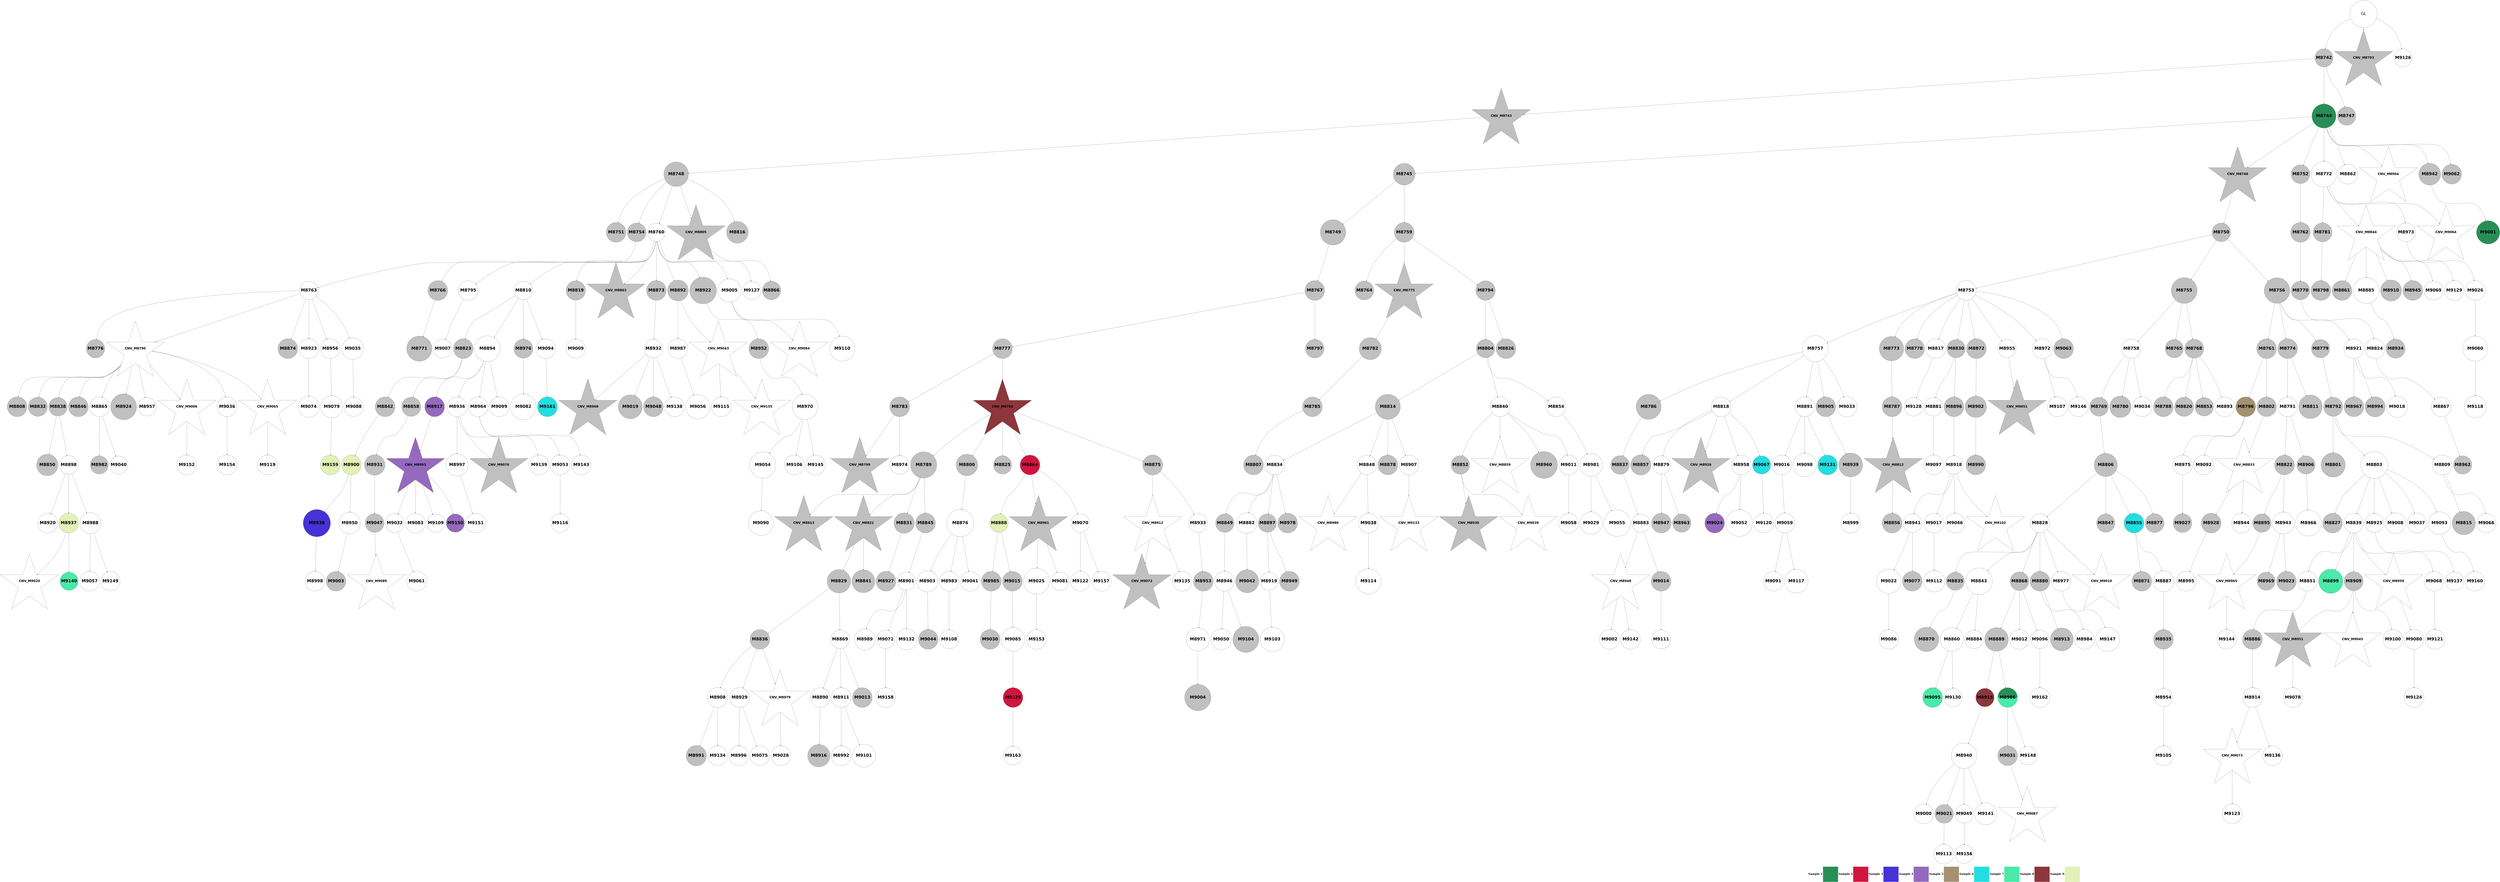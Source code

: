 digraph G { 
rankdir=TB;
8781 -> 8782;
8781 -> 8833;
8781 -> 9166;
8782 -> 8783;
8782 -> 8784;
8782 -> 8787;
8783 -> 8788;
8784 -> 8785;
8784 -> 8786;
8784 -> 8792;
8784 -> 8812;
8784 -> 8902;
8784 -> 8944;
8784 -> 8982;
8784 -> 9102;
8785 -> 8789;
8785 -> 8799;
8786 -> 8790;
8788 -> 8791;
8788 -> 8794;
8788 -> 8800;
8788 -> 8845;
8788 -> 8856;
8789 -> 8807;
8790 -> 8793;
8790 -> 8795;
8790 -> 8796;
8792 -> 8802;
8793 -> 8797;
8793 -> 8813;
8793 -> 8818;
8793 -> 8857;
8793 -> 8870;
8793 -> 8912;
8793 -> 8995;
8793 -> 9012;
8793 -> 9103;
8794 -> 8803;
8795 -> 8798;
8795 -> 8805;
8795 -> 8808;
8796 -> 8801;
8796 -> 8814;
8796 -> 8819;
8796 -> 8961;
8797 -> 8826;
8797 -> 8858;
8797 -> 8931;
8797 -> 8945;
8797 -> 9073;
8798 -> 8809;
8798 -> 8820;
8798 -> 9074;
8799 -> 8804;
8799 -> 8815;
8799 -> 8834;
8800 -> 8806;
8800 -> 8835;
8800 -> 8850;
8800 -> 8859;
8800 -> 8903;
8800 -> 8913;
8800 -> 8932;
8800 -> 8962;
8800 -> 9045;
8800 -> 9167;
8801 -> 8836;
8801 -> 8842;
8802 -> 8810;
8803 -> 8816;
8803 -> 8830;
8803 -> 8914;
8803 -> 8963;
8803 -> 8996;
8803 -> 9075;
8806 -> 8811;
8807 -> 8817;
8807 -> 8837;
8808 -> 8828;
8808 -> 8860;
8808 -> 8893;
8808 -> 8933;
8809 -> 8846;
8810 -> 8864;
8812 -> 8821;
8812 -> 8884;
8812 -> 9013;
8812 -> 9104;
8813 -> 8827;
8814 -> 8831;
8814 -> 8851;
8815 -> 8822;
8817 -> 8823;
8817 -> 8824;
8819 -> 8832;
8821 -> 8838;
8822 -> 8825;
8823 -> 8839;
8823 -> 9014;
8824 -> 8829;
8824 -> 8840;
8824 -> 8865;
8824 -> 8904;
8824 -> 8915;
8825 -> 8847;
8826 -> 8877;
8827 -> 8852;
8829 -> 8853;
8829 -> 8861;
8829 -> 8871;
8829 -> 8885;
8830 -> 8848;
8830 -> 8872;
8830 -> 8878;
8830 -> 8886;
8830 -> 8905;
8830 -> 8964;
8830 -> 8997;
8830 -> 9046;
8830 -> 9076;
8830 -> 9105;
8831 -> 8862;
8831 -> 8946;
8832 -> 8841;
8832 -> 8843;
8832 -> 8849;
8834 -> 8844;
8834 -> 8866;
8835 -> 9047;
8836 -> 9015;
8836 -> 9132;
8840 -> 8916;
8842 -> 8873;
8843 -> 8867;
8843 -> 8879;
8843 -> 8965;
8843 -> 9048;
8843 -> 9077;
8843 -> 9133;
8844 -> 8854;
8844 -> 8880;
8844 -> 8894;
8845 -> 8906;
8846 -> 8868;
8846 -> 8887;
8846 -> 8895;
8846 -> 8917;
8849 -> 8855;
8849 -> 9106;
8850 -> 8863;
8850 -> 8934;
8850 -> 9016;
8850 -> 9134;
8852 -> 8896;
8854 -> 8874;
8854 -> 8888;
8854 -> 8918;
8854 -> 8947;
8857 -> 9168;
8858 -> 8897;
8858 -> 8919;
8858 -> 8966;
8858 -> 8998;
8858 -> 9107;
8859 -> 9049;
8861 -> 8869;
8861 -> 8881;
8862 -> 8935;
8862 -> 8983;
8863 -> 8882;
8863 -> 8898;
8864 -> 8907;
8868 -> 8875;
8868 -> 8883;
8868 -> 8908;
8868 -> 8920;
8868 -> 9017;
8868 -> 9050;
8869 -> 8876;
8869 -> 8909;
8870 -> 8921;
8870 -> 8936;
8871 -> 8967;
8873 -> 8968;
8873 -> 8984;
8874 -> 8889;
8874 -> 8922;
8874 -> 8937;
8874 -> 9018;
8875 -> 8910;
8876 -> 8948;
8876 -> 8969;
8876 -> 9019;
8877 -> 8923;
8878 -> 8890;
8878 -> 8938;
8879 -> 8891;
8879 -> 8939;
8879 -> 8949;
8879 -> 8999;
8879 -> 9108;
8880 -> 8892;
8880 -> 8899;
8880 -> 9000;
8880 -> 9051;
8882 -> 8940;
8883 -> 8900;
8883 -> 8924;
8884 -> 8901;
8884 -> 8925;
8884 -> 8950;
8884 -> 8985;
8884 -> 9109;
8884 -> 9169;
8885 -> 8941;
8888 -> 9020;
8888 -> 9078;
8889 -> 8986;
8891 -> 8926;
8892 -> 8970;
8892 -> 9079;
8894 -> 9021;
8895 -> 8911;
8895 -> 8927;
8898 -> 8971;
8900 -> 9135;
8900 -> 9170;
8904 -> 8928;
8904 -> 9001;
8904 -> 9110;
8905 -> 9022;
8905 -> 9080;
8907 -> 9002;
8908 -> 8929;
8908 -> 9052;
8908 -> 9136;
8909 -> 8930;
8909 -> 8951;
8909 -> 9053;
8912 -> 8942;
8913 -> 8972;
8915 -> 8952;
8915 -> 8973;
8916 -> 8943;
8916 -> 9023;
8916 -> 9081;
8919 -> 8987;
8919 -> 9003;
8920 -> 8953;
8920 -> 9024;
8921 -> 9137;
8922 -> 9082;
8923 -> 8988;
8923 -> 9054;
8925 -> 8974;
8926 -> 8954;
8927 -> 8975;
8928 -> 9025;
8928 -> 9055;
8929 -> 8955;
8929 -> 9026;
8930 -> 8956;
8931 -> 9056;
8931 -> 9138;
8931 -> 9171;
8932 -> 9027;
8932 -> 9083;
8934 -> 8957;
8934 -> 8976;
8934 -> 9004;
8934 -> 9139;
8935 -> 9005;
8936 -> 8958;
8937 -> 8959;
8937 -> 8989;
8938 -> 8960;
8938 -> 8977;
8938 -> 9028;
8940 -> 8978;
8940 -> 8990;
8941 -> 9029;
8941 -> 9111;
8941 -> 9172;
8942 -> 9030;
8943 -> 9084;
8945 -> 8979;
8946 -> 9006;
8947 -> 9173;
8948 -> 9031;
8948 -> 9174;
8949 -> 8991;
8949 -> 9085;
8949 -> 9140;
8951 -> 9032;
8951 -> 9141;
8952 -> 9112;
8952 -> 9175;
8954 -> 9113;
8954 -> 9176;
8955 -> 8980;
8957 -> 9033;
8958 -> 8981;
8958 -> 9057;
8958 -> 9086;
8958 -> 9142;
8959 -> 9143;
8961 -> 9007;
8961 -> 9034;
8961 -> 9058;
8962 -> 8992;
8963 -> 9114;
8965 -> 9177;
8968 -> 9035;
8969 -> 9036;
8969 -> 9115;
8971 -> 9087;
8972 -> 9008;
8972 -> 9059;
8972 -> 9088;
8972 -> 9178;
8973 -> 8993;
8975 -> 8994;
8976 -> 9037;
8976 -> 9116;
8976 -> 9179;
8977 -> 9060;
8977 -> 9180;
8978 -> 9038;
8979 -> 9039;
8980 -> 9040;
8980 -> 9061;
8980 -> 9089;
8980 -> 9181;
8981 -> 9062;
8981 -> 9117;
8982 -> 9041;
8983 -> 9009;
8983 -> 9063;
8986 -> 9090;
8986 -> 9144;
8988 -> 9042;
8988 -> 9182;
8990 -> 9043;
8991 -> 9118;
8992 -> 9010;
8993 -> 9011;
8994 -> 9145;
8995 -> 9091;
8996 -> 9119;
8998 -> 9064;
8998 -> 9092;
8999 -> 9120;
9001 -> 9065;
9001 -> 9121;
9004 -> 9093;
9004 -> 9183;
9005 -> 9184;
9010 -> 9094;
9010 -> 9146;
9010 -> 9185;
9011 -> 9044;
9012 -> 9147;
9012 -> 9186;
9013 -> 9066;
9015 -> 9067;
9016 -> 9122;
9017 -> 9187;
9019 -> 9068;
9021 -> 9069;
9021 -> 9095;
9023 -> 9148;
9025 -> 9070;
9026 -> 9071;
9026 -> 9188;
9027 -> 9096;
9028 -> 9097;
9028 -> 9189;
9033 -> 9072;
9033 -> 9123;
9033 -> 9149;
9033 -> 9190;
9037 -> 9191;
9045 -> 9124;
9045 -> 9150;
9046 -> 9192;
9051 -> 9098;
9054 -> 9151;
9055 -> 9125;
9056 -> 9099;
9057 -> 9152;
9061 -> 9153;
9062 -> 9126;
9065 -> 9193;
9066 -> 9100;
9071 -> 9127;
9072 -> 9101;
9075 -> 9128;
9076 -> 9194;
9078 -> 9154;
9083 -> 9155;
9083 -> 9195;
9087 -> 9129;
9089 -> 9196;
9093 -> 9156;
9094 -> 9130;
9099 -> 9131;
9099 -> 9157;
9100 -> 9158;
9105 -> 9159;
9107 -> 9160;
9108 -> 9161;
9110 -> 9162;
9110 -> 9197;
9111 -> 9198;
9113 -> 9163;
9119 -> 9199;
9120 -> 9164;
9125 -> 9165;
9133 -> 9200;
9134 -> 9201;
9136 -> 9202;
9165 -> 9203;
9116 [shape=star style=filled fillcolor=grey fontname="helvetica-bold" fontsize=42 label="CNV_M9076"];
8977 [shape=circle style=filled fillcolor="#e3f1b7" fontname="helvetica-bold" fontsize=56 label="M8937" width=1.55 height=2 ];
8867 [shape=circle style=filled fillcolor=grey fontname="helvetica-bold" fontsize=56 label="M8827" width=1.42 height=2 ];
8877 [shape=circle style=filled fillcolor=grey fontname="helvetica-bold" fontsize=56 label="M8837" width=2.54 height=2 ];
8928 [shape=circle style=filled fillcolor="#e3f1b7" fontname="helvetica-bold" fontsize=56 label="M8888" width=3.04 height=2 ];
9044 [shape=circle style=filled fillcolor=grey fontname="helvetica-bold" fontsize=56 label="M9004" width=4.84 height=2 ];
9199 [shape=circle style=filled fillcolor="#e3f1b7" fontname="helvetica-bold" fontsize=56 label="M9159" width=0.08 height=2 ];
8940 [shape=circle style=filled fillcolor="#e3f1b7" fontname="helvetica-bold" fontsize=56 label="M8900" width=1.91 height=2 ];
9183 [shape=circle style=filled fillcolor=white fontname="helvetica-bold" fontsize=56 label="M9143" width=1.55 height=2 ];
8866 [shape=circle style=filled fillcolor=grey fontname="helvetica-bold" fontsize=56 label="M8826" width=0.81 height=2 ];
8953 [shape=circle style=filled fillcolor=grey fontname="helvetica-bold" fontsize=56 label="M8913" width=4.19 height=2 ];
9027 [shape=circle style=filled fillcolor=white fontname="helvetica-bold" fontsize=56 label="M8987" width=0.17 height=2 ];
8920 [shape=circle style=filled fillcolor=grey fontname="helvetica-bold" fontsize=56 label="M8880" width=1.16 height=2 ];
8834 [shape=circle style=filled fillcolor=grey fontname="helvetica-bold" fontsize=56 label="M8794" width=2.08 height=2 ];
8934 [shape=circle style=filled fillcolor=white fontname="helvetica-bold" fontsize=56 label="M8894" width=4.75 height=2 ];
8952 [shape=star style=filled fillcolor=white fontname="helvetica-bold" fontsize=42 label="CNV_M8912"];
8900 [shape=circle style=filled fillcolor=white fontname="helvetica-bold" fontsize=56 label="M8860" width=4.32 height=2 ];
9063 [shape=circle style=filled fillcolor=grey fontname="helvetica-bold" fontsize=56 label="M9023" width=0.83 height=2 ];
9154 [shape=circle style=filled fillcolor=white fontname="helvetica-bold" fontsize=56 label="M9114" width=4.62 height=2 ];
8854 [shape=circle style=filled fillcolor=grey fontname="helvetica-bold" fontsize=56 label="M8814" width=4.6 height=2 ];
9002 [shape=circle style=filled fillcolor=grey fontname="helvetica-bold" fontsize=56 label="M8962" width=2.9 height=2 ];
9051 [shape=circle style=filled fillcolor=white fontname="helvetica-bold" fontsize=56 label="M9011" width=1.2 height=2 ];
8913 [shape=circle style=filled fillcolor=grey fontname="helvetica-bold" fontsize=56 label="M8873" width=1.49 height=2 ];
9036 [shape=circle style=filled fillcolor=white fontname="helvetica-bold" fontsize=56 label="M8996" width=0.59 height=2 ];
9057 [shape=circle style=filled fillcolor=white fontname="helvetica-bold" fontsize=56 label="M9017" width=1.27 height=2 ];
8993 [shape=circle style=filled fillcolor=grey fontname="helvetica-bold" fontsize=56 label="M8953" width=1.5 height=2 ];
8849 [shape=circle style=filled fillcolor=white fontname="helvetica-bold" fontsize=56 label="M8809" width=1.87 height=2 ];
8991 [shape=star style=filled fillcolor=grey fontname="helvetica-bold" fontsize=42 label="CNV_M8951"];
9032 [shape=circle style=filled fillcolor=white fontname="helvetica-bold" fontsize=56 label="M8992" width=1.28 height=2 ];
8802 [shape=circle style=filled fillcolor=grey fontname="helvetica-bold" fontsize=56 label="M8762" width=1.78 height=2 ];
8982 [shape=circle style=filled fillcolor=grey fontname="helvetica-bold" fontsize=56 label="M8942" width=4 height=2 ];
8832 [shape=circle style=filled fillcolor=grey fontname="helvetica-bold" fontsize=56 label="M8792" width=3.5 height=2 ];
9158 [shape=circle style=filled fillcolor=white fontname="helvetica-bold" fontsize=56 label="M9118" width=4.05 height=2 ];
8881 [shape=circle style=filled fillcolor=grey fontname="helvetica-bold" fontsize=56 label="M8841" width=4.19 height=2 ];
9091 [shape=star style=filled fillcolor=grey fontname="helvetica-bold" fontsize=42 label="CNV_M9051"];
9107 [shape=circle style=filled fillcolor="#23dee1" fontname="helvetica-bold" fontsize=56 label="M9067" width=3.14 height=2 ];
9030 [shape=circle style=filled fillcolor=grey fontname="helvetica-bold" fontsize=56 label="M8990" width=0.12 height=2 ];
8910 [shape=circle style=filled fillcolor=grey fontname="helvetica-bold" fontsize=56 label="M8870" width=4.48 height=2 ];
9126 [shape=circle style=filled fillcolor=white fontname="helvetica-bold" fontsize=56 label="M9086" width=2.12 height=2 ];
9153 [shape=circle style=filled fillcolor=white fontname="helvetica-bold" fontsize=56 label="M9113" width=0.14 height=2 ];
9193 [shape=circle style=filled fillcolor=white fontname="helvetica-bold" fontsize=56 label="M9153" width=0.51 height=2 ];
9049 [shape=circle style=filled fillcolor=white fontname="helvetica-bold" fontsize=56 label="M9009" width=2.37 height=2 ];
9087 [shape=circle style=filled fillcolor=grey fontname="helvetica-bold" fontsize=56 label="M9047" width=3.43 height=2 ];
9191 [shape=circle style=filled fillcolor=white fontname="helvetica-bold" fontsize=56 label="M9151" width=0.86 height=2 ];
8942 [shape=circle style=filled fillcolor=grey fontname="helvetica-bold" fontsize=56 label="M8902" width=3.91 height=2 ];
9180 [shape=circle style=filled fillcolor="#4aeaa8" fontname="helvetica-bold" fontsize=56 label="M9140" width=3.22 height=2 ];
8960 [shape=circle style=filled fillcolor=white fontname="helvetica-bold" fontsize=56 label="M8920" width=2.05 height=2 ];
9176 [shape=circle style=filled fillcolor=white fontname="helvetica-bold" fontsize=56 label="M9136" width=0.48 height=2 ];
8824 [shape=star style=filled fillcolor="#8d363c" fontname="helvetica-bold" fontsize=42 label="CNV_M8784"];
9132 [shape=circle style=filled fillcolor=white fontname="helvetica-bold" fontsize=56 label="M9092" width=1.87 height=2 ];
8825 [shape=circle style=filled fillcolor=grey fontname="helvetica-bold" fontsize=56 label="M8785" width=0.34 height=2 ];
9096 [shape=circle style=filled fillcolor=white fontname="helvetica-bold" fontsize=56 label="M9056" width=4.49 height=2 ];
9120 [shape=circle style=filled fillcolor=white fontname="helvetica-bold" fontsize=56 label="M9080" width=0.6 height=2 ];
9102 [shape=circle style=filled fillcolor=grey fontname="helvetica-bold" fontsize=56 label="M9062" width=1.15 height=2 ];
8880 [shape=circle style=filled fillcolor=white fontname="helvetica-bold" fontsize=56 label="M8840" width=1.11 height=2 ];
9179 [shape=circle style=filled fillcolor=white fontname="helvetica-bold" fontsize=56 label="M9139" width=0.21 height=2 ];
8903 [shape=star style=filled fillcolor=grey fontname="helvetica-bold" fontsize=42 label="CNV_M8863"];
9043 [shape=circle style=filled fillcolor=grey fontname="helvetica-bold" fontsize=56 label="M9003" width=2.04 height=2 ];
9157 [shape=circle style=filled fillcolor=white fontname="helvetica-bold" fontsize=56 label="M9117" width=4.35 height=2 ];
8799 [shape=circle style=filled fillcolor=grey fontname="helvetica-bold" fontsize=56 label="M8759" width=1.12 height=2 ];
8860 [shape=circle style=filled fillcolor=grey fontname="helvetica-bold" fontsize=56 label="M8820" width=3.52 height=2 ];
8817 [shape=circle style=filled fillcolor=grey fontname="helvetica-bold" fontsize=56 label="M8777" width=1.4 height=2 ];
8918 [shape=circle style=filled fillcolor=grey fontname="helvetica-bold" fontsize=56 label="M8878" width=1.51 height=2 ];
8821 [shape=circle style=filled fillcolor=grey fontname="helvetica-bold" fontsize=56 label="M8781" width=2.37 height=2 ];
8804 [shape=circle style=filled fillcolor=grey fontname="helvetica-bold" fontsize=56 label="M8764" width=2.44 height=2 ];
8935 [shape=circle style=filled fillcolor=grey fontname="helvetica-bold" fontsize=56 label="M8895" width=2.81 height=2 ];
8979 [shape=circle style=filled fillcolor=grey fontname="helvetica-bold" fontsize=56 label="M8939" width=4.38 height=2 ];
8905 [shape=circle style=filled fillcolor=white fontname="helvetica-bold" fontsize=56 label="M8865" width=0.27 height=2 ];
8956 [shape=circle style=filled fillcolor=grey fontname="helvetica-bold" fontsize=56 label="M8916" width=4.11 height=2 ];
9105 [shape=star style=filled fillcolor=white fontname="helvetica-bold" fontsize=42 label="CNV_M9065"];
8808 [shape=circle style=filled fillcolor=grey fontname="helvetica-bold" fontsize=56 label="M8768" width=2.31 height=2 ];
8945 [shape=circle style=filled fillcolor=grey fontname="helvetica-bold" fontsize=56 label="M8905" width=0.54 height=2 ];
8890 [shape=circle style=filled fillcolor=grey fontname="helvetica-bold" fontsize=56 label="M8850" width=3.93 height=2 ];
9021 [shape=circle style=filled fillcolor=white fontname="helvetica-bold" fontsize=56 label="M8981" width=4.16 height=2 ];
9041 [shape=circle style=filled fillcolor="#278f56" fontname="helvetica-bold" fontsize=56 label="M9001" width=4.26 height=2 ];
9081 [shape=circle style=filled fillcolor=white fontname="helvetica-bold" fontsize=56 label="M9041" width=0.06 height=2 ];
8948 [shape=circle style=filled fillcolor=white fontname="helvetica-bold" fontsize=56 label="M8908" width=3.7 height=2 ];
8868 [shape=circle style=filled fillcolor=white fontname="helvetica-bold" fontsize=56 label="M8828" width=2.33 height=2 ];
8938 [shape=circle style=filled fillcolor=white fontname="helvetica-bold" fontsize=56 label="M8898" width=2.57 height=2 ];
9097 [shape=circle style=filled fillcolor=white fontname="helvetica-bold" fontsize=56 label="M9057" width=1.23 height=2 ];
8883 [shape=circle style=filled fillcolor=white fontname="helvetica-bold" fontsize=56 label="M8843" width=4.91 height=2 ];
9012 [shape=circle style=filled fillcolor=white fontname="helvetica-bold" fontsize=56 label="M8972" width=3.66 height=2 ];
8803 [shape=circle style=filled fillcolor=white fontname="helvetica-bold" fontsize=56 label="M8763" width=3.39 height=2 ];
9101 [shape=circle style=filled fillcolor=white fontname="helvetica-bold" fontsize=56 label="M9061" width=1.33 height=2 ];
8929 [shape=circle style=filled fillcolor=grey fontname="helvetica-bold" fontsize=56 label="M8889" width=4.34 height=2 ];
8833 [shape=star style=filled fillcolor=grey fontname="helvetica-bold" fontsize=42 label="CNV_M8793"];
9100 [shape=circle style=filled fillcolor=white fontname="helvetica-bold" fontsize=56 label="M9060" width=4.58 height=2 ];
8912 [shape=circle style=filled fillcolor=grey fontname="helvetica-bold" fontsize=56 label="M8872" width=1.98 height=2 ];
8800 [shape=circle style=filled fillcolor=white fontname="helvetica-bold" fontsize=56 label="M8760" width=3.28 height=2 ];
9118 [shape=circle style=filled fillcolor=white fontname="helvetica-bold" fontsize=56 label="M9078" width=1.9 height=2 ];
8846 [shape=circle style=filled fillcolor=grey fontname="helvetica-bold" fontsize=56 label="M8806" width=4.25 height=2 ];
8917 [shape=circle style=filled fillcolor=grey fontname="helvetica-bold" fontsize=56 label="M8877" width=2.46 height=2 ];
9196 [shape=circle style=filled fillcolor=white fontname="helvetica-bold" fontsize=56 label="M9156" width=2.53 height=2 ];
8792 [shape=circle style=filled fillcolor=grey fontname="helvetica-bold" fontsize=56 label="M8752" width=2.49 height=2 ];
8997 [shape=circle style=filled fillcolor=white fontname="helvetica-bold" fontsize=56 label="M8957" width=2.87 height=2 ];
9007 [shape=circle style=filled fillcolor=grey fontname="helvetica-bold" fontsize=56 label="M8967" width=1.9 height=2 ];
8914 [shape=circle style=filled fillcolor=grey fontname="helvetica-bold" fontsize=56 label="M8874" width=1.15 height=2 ];
8906 [shape=circle style=filled fillcolor=grey fontname="helvetica-bold" fontsize=56 label="M8866" width=2.76 height=2 ];
9141 [shape=circle style=filled fillcolor=white fontname="helvetica-bold" fontsize=56 label="M9101" width=4.23 height=2 ];
8793 [shape=circle style=filled fillcolor=white fontname="helvetica-bold" fontsize=56 label="M8753" width=0.48 height=2 ];
8801 [shape=circle style=filled fillcolor=grey fontname="helvetica-bold" fontsize=56 label="M8761" width=1.86 height=2 ];
8822 [shape=circle style=filled fillcolor=grey fontname="helvetica-bold" fontsize=56 label="M8782" width=4.05 height=2 ];
8862 [shape=circle style=filled fillcolor=grey fontname="helvetica-bold" fontsize=56 label="M8822" width=1.31 height=2 ];
8933 [shape=circle style=filled fillcolor=white fontname="helvetica-bold" fontsize=56 label="M8893" width=1.71 height=2 ];
8899 [shape=star style=filled fillcolor=white fontname="helvetica-bold" fontsize=42 label="CNV_M8859"];
8987 [shape=circle style=filled fillcolor=grey fontname="helvetica-bold" fontsize=56 label="M8947" width=1.97 height=2 ];
9088 [shape=circle style=filled fillcolor=grey fontname="helvetica-bold" fontsize=56 label="M9048" width=1.28 height=2 ];
9137 [shape=circle style=filled fillcolor=white fontname="helvetica-bold" fontsize=56 label="M9097" width=0.71 height=2 ];
8989 [shape=circle style=filled fillcolor=grey fontname="helvetica-bold" fontsize=56 label="M8949" width=1.21 height=2 ];
8930 [shape=circle style=filled fillcolor=white fontname="helvetica-bold" fontsize=56 label="M8890" width=2.08 height=2 ];
9052 [shape=circle style=filled fillcolor=white fontname="helvetica-bold" fontsize=56 label="M9012" width=0.89 height=2 ];
9076 [shape=circle style=filled fillcolor=white fontname="helvetica-bold" fontsize=56 label="M9036" width=1.1 height=2 ];
9131 [shape=circle style=filled fillcolor=white fontname="helvetica-bold" fontsize=56 label="M9091" width=0.08 height=2 ];
8888 [shape=circle style=filled fillcolor=white fontname="helvetica-bold" fontsize=56 label="M8848" width=2.11 height=2 ];
9146 [shape=circle style=filled fillcolor=white fontname="helvetica-bold" fontsize=56 label="M9106" width=1.44 height=2 ];
8870 [shape=circle style=filled fillcolor=grey fontname="helvetica-bold" fontsize=56 label="M8830" width=2.93 height=2 ];
9035 [shape=circle style=filled fillcolor=white fontname="helvetica-bold" fontsize=56 label="M8995" width=0.52 height=2 ];
8946 [shape=circle style=filled fillcolor=grey fontname="helvetica-bold" fontsize=56 label="M8906" width=2.94 height=2 ];
8951 [shape=circle style=filled fillcolor=white fontname="helvetica-bold" fontsize=56 label="M8911" width=0.26 height=2 ];
9085 [shape=star style=filled fillcolor=white fontname="helvetica-bold" fontsize=42 label="CNV_M9045"];
9010 [shape=circle style=filled fillcolor=white fontname="helvetica-bold" fontsize=56 label="M8970" width=4.68 height=2 ];
9001 [shape=star style=filled fillcolor=grey fontname="helvetica-bold" fontsize=42 label="CNV_M8961"];
9185 [shape=circle style=filled fillcolor=white fontname="helvetica-bold" fontsize=56 label="M9145" width=0.75 height=2 ];
9159 [shape=circle style=filled fillcolor=white fontname="helvetica-bold" fontsize=56 label="M9119" width=1.25 height=2 ];
9113 [shape=star style=filled fillcolor=white fontname="helvetica-bold" fontsize=42 label="CNV_M9073"];
9084 [shape=circle style=filled fillcolor=grey fontname="helvetica-bold" fontsize=56 label="M9044" width=0.52 height=2 ];
8949 [shape=circle style=filled fillcolor=grey fontname="helvetica-bold" fontsize=56 label="M8909" width=2.35 height=2 ];
9009 [shape=circle style=filled fillcolor=grey fontname="helvetica-bold" fontsize=56 label="M8969" width=3.29 height=2 ];
9198 [shape=circle style=filled fillcolor=white fontname="helvetica-bold" fontsize=56 label="M9158" width=1.4 height=2 ];
8795 [shape=circle style=filled fillcolor=grey fontname="helvetica-bold" fontsize=56 label="M8755" width=4.73 height=2 ];
9150 [shape=circle style=filled fillcolor=white fontname="helvetica-bold" fontsize=56 label="M9110" width=4.6 height=2 ];
8835 [shape=circle style=filled fillcolor=white fontname="helvetica-bold" fontsize=56 label="M8795" width=1.32 height=2 ];
9138 [shape=circle style=filled fillcolor=white fontname="helvetica-bold" fontsize=56 label="M9098" width=4.31 height=2 ];
8973 [shape=circle style=filled fillcolor=white fontname="helvetica-bold" fontsize=56 label="M8933" width=2.45 height=2 ];
9047 [shape=circle style=filled fillcolor=white fontname="helvetica-bold" fontsize=56 label="M9007" width=2.39 height=2 ];
8944 [shape=star style=filled fillcolor=white fontname="helvetica-bold" fontsize=42 label="CNV_M8904"];
8837 [shape=circle style=filled fillcolor=grey fontname="helvetica-bold" fontsize=56 label="M8797" width=2.61 height=2 ];
8996 [shape=circle style=filled fillcolor=white fontname="helvetica-bold" fontsize=56 label="M8956" width=0.79 height=2 ];
9173 [shape=star style=filled fillcolor=white fontname="helvetica-bold" fontsize=42 label="CNV_M9133"];
9178 [shape=circle style=filled fillcolor=white fontname="helvetica-bold" fontsize=56 label="M9138" width=0.82 height=2 ];
8984 [shape=circle style=filled fillcolor=white fontname="helvetica-bold" fontsize=56 label="M8944" width=0.37 height=2 ];
9037 [shape=circle style=filled fillcolor=white fontname="helvetica-bold" fontsize=56 label="M8997" width=4.09 height=2 ];
8872 [shape=circle style=filled fillcolor=grey fontname="helvetica-bold" fontsize=56 label="M8832" width=3.5 height=2 ];
9066 [shape=circle style=filled fillcolor=white fontname="helvetica-bold" fontsize=56 label="M9026" width=1.56 height=2 ];
8889 [shape=circle style=filled fillcolor=grey fontname="helvetica-bold" fontsize=56 label="M8849" width=3.39 height=2 ];
9177 [shape=circle style=filled fillcolor=white fontname="helvetica-bold" fontsize=56 label="M9137" width=2.58 height=2 ];
9170 [shape=circle style=filled fillcolor=white fontname="helvetica-bold" fontsize=56 label="M9130" width=2.77 height=2 ];
8959 [shape=circle style=filled fillcolor=white fontname="helvetica-bold" fontsize=56 label="M8919" width=3.1 height=2 ];
8841 [shape=circle style=filled fillcolor=grey fontname="helvetica-bold" fontsize=56 label="M8801" width=4.44 height=2 ];
8994 [shape=circle style=filled fillcolor=white fontname="helvetica-bold" fontsize=56 label="M8954" width=3.27 height=2 ];
8978 [shape=circle style=filled fillcolor="#4632d7" fontname="helvetica-bold" fontsize=56 label="M8938" width=5 height=2 ];
9058 [shape=circle style=filled fillcolor=white fontname="helvetica-bold" fontsize=56 label="M9018" width=3.89 height=2 ];
8965 [shape=circle style=filled fillcolor=white fontname="helvetica-bold" fontsize=56 label="M8925" width=2.4 height=2 ];
8884 [shape=star style=filled fillcolor=white fontname="helvetica-bold" fontsize=42 label="CNV_M8844"];
9023 [shape=circle style=filled fillcolor=white fontname="helvetica-bold" fontsize=56 label="M8983" width=1.63 height=2 ];
8970 [shape=star style=filled fillcolor=grey fontname="helvetica-bold" fontsize=42 label="CNV_M8930"];
8983 [shape=circle style=filled fillcolor=white fontname="helvetica-bold" fontsize=56 label="M8943" width=3.98 height=2 ];
9034 [shape=circle style=filled fillcolor=grey fontname="helvetica-bold" fontsize=56 label="M8994" width=3.7 height=2 ];
9162 [shape=circle style=filled fillcolor=white fontname="helvetica-bold" fontsize=56 label="M9122" width=0.26 height=2 ];
9004 [shape=circle style=filled fillcolor=white fontname="helvetica-bold" fontsize=56 label="M8964" width=1.58 height=2 ];
9134 [shape=circle style=filled fillcolor=white fontname="helvetica-bold" fontsize=56 label="M9094" width=1.15 height=2 ];
9073 [shape=circle style=filled fillcolor=white fontname="helvetica-bold" fontsize=56 label="M9033" width=3.7 height=2 ];
8957 [shape=circle style=filled fillcolor="#956abe" fontname="helvetica-bold" fontsize=56 label="M8917" width=0.13 height=2 ];
9167 [shape=circle style=filled fillcolor=white fontname="helvetica-bold" fontsize=56 label="M9127" width=3.36 height=2 ];
8925 [shape=circle style=filled fillcolor=white fontname="helvetica-bold" fontsize=56 label="M8885" width=4.76 height=2 ];
8966 [shape=star style=filled fillcolor=grey fontname="helvetica-bold" fontsize=42 label="CNV_M8926"];
9064 [shape=circle style=filled fillcolor="#956abe" fontname="helvetica-bold" fontsize=56 label="M9024" width=2.04 height=2 ];
8887 [shape=circle style=filled fillcolor=grey fontname="helvetica-bold" fontsize=56 label="M8847" width=2.92 height=2 ];
8891 [shape=circle style=filled fillcolor=white fontname="helvetica-bold" fontsize=56 label="M8851" width=0.59 height=2 ];
9104 [shape=star style=filled fillcolor=white fontname="helvetica-bold" fontsize=42 label="CNV_M9064"];
9140 [shape=circle style=filled fillcolor=white fontname="helvetica-bold" fontsize=56 label="M9100" width=0.35 height=2 ];
8865 [shape=circle style=filled fillcolor=grey fontname="helvetica-bold" fontsize=56 label="M8825" width=3.02 height=2 ];
9006 [shape=circle style=filled fillcolor=white fontname="helvetica-bold" fontsize=56 label="M8966" width=4.76 height=2 ];
9200 [shape=circle style=filled fillcolor=white fontname="helvetica-bold" fontsize=56 label="M9160" width=1.1 height=2 ];
9048 [shape=circle style=filled fillcolor=white fontname="helvetica-bold" fontsize=56 label="M9008" width=3.8 height=2 ];
9026 [shape=circle style=wedged color="#278f56:#4aeaa8" fontname="helvetica-bold" fontsize=56 label="M8986" width=1.23 height=2 ];
8919 [shape=circle style=filled fillcolor=white fontname="helvetica-bold" fontsize=56 label="M8879" width=3.33 height=2 ];
9181 [shape=circle style=filled fillcolor=white fontname="helvetica-bold" fontsize=56 label="M9141" width=4.06 height=2 ];
8842 [shape=circle style=filled fillcolor=grey fontname="helvetica-bold" fontsize=56 label="M8802" width=2.1 height=2 ];
9045 [shape=circle style=filled fillcolor=white fontname="helvetica-bold" fontsize=56 label="M9005" width=4.3 height=2 ];
9119 [shape=circle style=filled fillcolor=white fontname="helvetica-bold" fontsize=56 label="M9079" width=4.08 height=2 ];
8826 [shape=circle style=filled fillcolor=grey fontname="helvetica-bold" fontsize=56 label="M8786" width=4.58 height=2 ];
8895 [shape=circle style=filled fillcolor="#23dee1" fontname="helvetica-bold" fontsize=56 label="M8855" width=1.9 height=2 ];
9171 [shape=circle style=filled fillcolor="#23dee1" fontname="helvetica-bold" fontsize=56 label="M9131" width=0.08 height=2 ];
8783 [shape=star style=filled fillcolor=grey fontname="helvetica-bold" fontsize=42 label="CNV_M8743"];
8796 [shape=circle style=filled fillcolor=grey fontname="helvetica-bold" fontsize=56 label="M8756" width=4.7 height=2 ];
8995 [shape=circle style=filled fillcolor=white fontname="helvetica-bold" fontsize=56 label="M8955" width=3.28 height=2 ];
8819 [shape=circle style=filled fillcolor=grey fontname="helvetica-bold" fontsize=56 label="M8779" width=2.93 height=2 ];
9003 [shape=circle style=filled fillcolor=grey fontname="helvetica-bold" fontsize=56 label="M8963" width=2.89 height=2 ];
9000 [shape=circle style=filled fillcolor=grey fontname="helvetica-bold" fontsize=56 label="M8960" width=4.94 height=2 ];
9093 [shape=circle style=filled fillcolor=white fontname="helvetica-bold" fontsize=56 label="M9053" width=0.44 height=2 ];
9075 [shape=circle style=filled fillcolor=white fontname="helvetica-bold" fontsize=56 label="M9035" width=3.97 height=2 ];
8848 [shape=circle style=filled fillcolor=grey fontname="helvetica-bold" fontsize=56 label="M8808" width=0.44 height=2 ];
8831 [shape=circle style=filled fillcolor=white fontname="helvetica-bold" fontsize=56 label="M8791" width=1.34 height=2 ];
8958 [shape=circle style=filled fillcolor=white fontname="helvetica-bold" fontsize=56 label="M8918" width=2.81 height=2 ];
9148 [shape=circle style=filled fillcolor=white fontname="helvetica-bold" fontsize=56 label="M9108" width=2.31 height=2 ];
8879 [shape=circle style=filled fillcolor=white fontname="helvetica-bold" fontsize=56 label="M8839" width=1.84 height=2 ];
9083 [shape=star style=filled fillcolor=white fontname="helvetica-bold" fontsize=42 label="CNV_M9043"];
9031 [shape=circle style=filled fillcolor=grey fontname="helvetica-bold" fontsize=56 label="M8991" width=3.72 height=2 ];
8937 [shape=circle style=filled fillcolor=grey fontname="helvetica-bold" fontsize=56 label="M8897" width=3.03 height=2 ];
9040 [shape=circle style=filled fillcolor=white fontname="helvetica-bold" fontsize=56 label="M9000" width=1.16 height=2 ];
8806 [shape=circle style=filled fillcolor=grey fontname="helvetica-bold" fontsize=56 label="M8766" width=0.66 height=2 ];
9038 [shape=circle style=filled fillcolor=white fontname="helvetica-bold" fontsize=56 label="M8998" width=1.68 height=2 ];
9139 [shape=circle style=filled fillcolor=white fontname="helvetica-bold" fontsize=56 label="M9099" width=0.62 height=2 ];
9161 [shape=circle style=filled fillcolor=white fontname="helvetica-bold" fontsize=56 label="M9121" width=0.77 height=2 ];
8943 [shape=circle style=filled fillcolor=white fontname="helvetica-bold" fontsize=56 label="M8903" width=3.91 height=2 ];
8904 [shape=circle style=filled fillcolor="#d1163e" fontname="helvetica-bold" fontsize=56 label="M8864" width=0.06 height=2 ];
9065 [shape=circle style=filled fillcolor=white fontname="helvetica-bold" fontsize=56 label="M9025" width=4.78 height=2 ];
8843 [shape=circle style=filled fillcolor=white fontname="helvetica-bold" fontsize=56 label="M8803" width=4.96 height=2 ];
8845 [shape=star style=filled fillcolor=grey fontname="helvetica-bold" fontsize=42 label="CNV_M8805"];
8789 [shape=circle style=filled fillcolor=grey fontname="helvetica-bold" fontsize=56 label="M8749" width=4.65 height=2 ];
9086 [shape=circle style=filled fillcolor=white fontname="helvetica-bold" fontsize=56 label="M9046" width=0.02 height=2 ];
9053 [shape=circle style=filled fillcolor=grey fontname="helvetica-bold" fontsize=56 label="M9013" width=1.76 height=2 ];
8810 [shape=circle style=filled fillcolor=grey fontname="helvetica-bold" fontsize=56 label="M8770" width=2.63 height=2 ];
8981 [shape=circle style=filled fillcolor=white fontname="helvetica-bold" fontsize=56 label="M8941" width=2.47 height=2 ];
9055 [shape=circle style=filled fillcolor=grey fontname="helvetica-bold" fontsize=56 label="M9015" width=1.84 height=2 ];
8820 [shape=circle style=filled fillcolor=grey fontname="helvetica-bold" fontsize=56 label="M8780" width=3.93 height=2 ];
8963 [shape=circle style=filled fillcolor=white fontname="helvetica-bold" fontsize=56 label="M8923" width=0.45 height=2 ];
9186 [shape=circle style=filled fillcolor=white fontname="helvetica-bold" fontsize=56 label="M9146" width=1.36 height=2 ];
8814 [shape=circle style=filled fillcolor=grey fontname="helvetica-bold" fontsize=56 label="M8774" width=1.22 height=2 ];
9095 [shape=circle style=filled fillcolor=white fontname="helvetica-bold" fontsize=56 label="M9055" width=4.92 height=2 ];
8830 [shape=star style=filled fillcolor=white fontname="helvetica-bold" fontsize=42 label="CNV_M8790"];
8931 [shape=circle style=filled fillcolor=white fontname="helvetica-bold" fontsize=56 label="M8891" width=0.34 height=2 ];
8791 [shape=circle style=filled fillcolor=grey fontname="helvetica-bold" fontsize=56 label="M8751" width=1.89 height=2 ];
9080 [shape=circle style=filled fillcolor=white fontname="helvetica-bold" fontsize=56 label="M9040" width=3.27 height=2 ];
8871 [shape=circle style=filled fillcolor=grey fontname="helvetica-bold" fontsize=56 label="M8831" width=3.73 height=2 ];
9005 [shape=star style=filled fillcolor=white fontname="helvetica-bold" fontsize=42 label="CNV_M8965"];
8894 [shape=circle style=filled fillcolor=white fontname="helvetica-bold" fontsize=56 label="M8854" width=1.08 height=2 ];
9136 [shape=circle style=filled fillcolor=white fontname="helvetica-bold" fontsize=56 label="M9096" width=3.37 height=2 ];
9109 [shape=circle style=filled fillcolor=white fontname="helvetica-bold" fontsize=56 label="M9069" width=2.32 height=2 ];
8856 [shape=circle style=filled fillcolor=grey fontname="helvetica-bold" fontsize=56 label="M8816" width=3.99 height=2 ];
9166 [shape=circle style=filled fillcolor=white fontname="helvetica-bold" fontsize=56 label="M9126" width=3.31 height=2 ];
8861 [shape=star style=filled fillcolor=grey fontname="helvetica-bold" fontsize=42 label="CNV_M8821"];
8892 [shape=circle style=filled fillcolor=grey fontname="helvetica-bold" fontsize=56 label="M8852" width=2.71 height=2 ];
8911 [shape=circle style=filled fillcolor=grey fontname="helvetica-bold" fontsize=56 label="M8871" width=1.79 height=2 ];
9175 [shape=circle style=filled fillcolor=white fontname="helvetica-bold" fontsize=56 label="M9135" width=0.88 height=2 ];
9062 [shape=circle style=filled fillcolor=white fontname="helvetica-bold" fontsize=56 label="M9022" width=4.52 height=2 ];
9124 [shape=star style=filled fillcolor=white fontname="helvetica-bold" fontsize=42 label="CNV_M9084"];
9056 [shape=circle style=filled fillcolor=white fontname="helvetica-bold" fontsize=56 label="M9016" width=0.6 height=2 ];
9106 [shape=circle style=filled fillcolor=white fontname="helvetica-bold" fontsize=56 label="M9066" width=2.24 height=2 ];
9142 [shape=star style=filled fillcolor=white fontname="helvetica-bold" fontsize=42 label="CNV_M9102"];
8807 [shape=circle style=filled fillcolor=grey fontname="helvetica-bold" fontsize=56 label="M8767" width=1.65 height=2 ];
8988 [shape=star style=filled fillcolor=white fontname="helvetica-bold" fontsize=42 label="CNV_M8948"];
9078 [shape=circle style=filled fillcolor=white fontname="helvetica-bold" fontsize=56 label="M9038" width=1.66 height=2 ];
8815 [shape=star style=filled fillcolor=grey fontname="helvetica-bold" fontsize=42 label="CNV_M8775"];
8798 [shape=circle style=filled fillcolor=white fontname="helvetica-bold" fontsize=56 label="M8758" width=2.19 height=2 ];
8786 [shape=star style=filled fillcolor=grey fontname="helvetica-bold" fontsize=42 label="CNV_M8746"];
8961 [shape=circle style=filled fillcolor=white fontname="helvetica-bold" fontsize=56 label="M8921" width=3.61 height=2 ];
9092 [shape=circle style=filled fillcolor=white fontname="helvetica-bold" fontsize=56 label="M9052" width=4.92 height=2 ];
8827 [shape=circle style=filled fillcolor=grey fontname="helvetica-bold" fontsize=56 label="M8787" width=0.77 height=2 ];
8836 [shape=circle style=filled fillcolor="#a59172" fontname="helvetica-bold" fontsize=56 label="M8796" width=1.33 height=2 ];
9130 [shape=circle style=filled fillcolor=white fontname="helvetica-bold" fontsize=56 label="M9090" width=4.54 height=2 ];
9033 [shape=star style=filled fillcolor="#956abe" fontname="helvetica-bold" fontsize=42 label="CNV_M8993"];
8898 [shape=circle style=filled fillcolor=grey fontname="helvetica-bold" fontsize=56 label="M8858" width=2.25 height=2 ];
9168 [shape=circle style=filled fillcolor=white fontname="helvetica-bold" fontsize=56 label="M9128" width=2.56 height=2 ];
9068 [shape=circle style=filled fillcolor=white fontname="helvetica-bold" fontsize=56 label="M9028" width=1.67 height=2 ];
8921 [shape=circle style=filled fillcolor=white fontname="helvetica-bold" fontsize=56 label="M8881" width=2.71 height=2 ];
9022 [shape=circle style=filled fillcolor=grey fontname="helvetica-bold" fontsize=56 label="M8982" width=3.27 height=2 ];
8813 [shape=circle style=filled fillcolor=grey fontname="helvetica-bold" fontsize=56 label="M8773" width=4.47 height=2 ];
8781 [label="GL" fontname="arial-bold" fontsize=56 width=5 height=5];
8852 [shape=star style=filled fillcolor=grey fontname="helvetica-bold" fontsize=42 label="CNV_M8812"];
9020 [shape=star style=filled fillcolor=white fontname="helvetica-bold" fontsize=42 label="CNV_M8980"];
9164 [shape=circle style=filled fillcolor=white fontname="helvetica-bold" fontsize=56 label="M9124" width=0.03 height=2 ];
8954 [shape=circle style=filled fillcolor=white fontname="helvetica-bold" fontsize=56 label="M8914" width=1.37 height=2 ];
8955 [shape=circle style=filled fillcolor="#8d363c" fontname="helvetica-bold" fontsize=56 label="M8915" width=2.85 height=2 ];
9165 [shape=circle style=filled fillcolor="#d1163e" fontname="helvetica-bold" fontsize=56 label="M9125" width=0.92 height=2 ];
8975 [shape=circle style=filled fillcolor=grey fontname="helvetica-bold" fontsize=56 label="M8935" width=1.02 height=2 ];
9151 [shape=circle style=filled fillcolor=white fontname="helvetica-bold" fontsize=56 label="M9111" width=3.49 height=2 ];
9042 [shape=circle style=filled fillcolor=white fontname="helvetica-bold" fontsize=56 label="M9002" width=0.54 height=2 ];
9046 [shape=star style=filled fillcolor=white fontname="helvetica-bold" fontsize=42 label="CNV_M9006"];
9128 [shape=circle style=filled fillcolor=white fontname="helvetica-bold" fontsize=56 label="M9088" width=2.27 height=2 ];
8838 [shape=circle style=filled fillcolor=grey fontname="helvetica-bold" fontsize=56 label="M8798" width=0.68 height=2 ];
8850 [shape=circle style=filled fillcolor=white fontname="helvetica-bold" fontsize=56 label="M8810" width=2.74 height=2 ];
9039 [shape=circle style=filled fillcolor=white fontname="helvetica-bold" fontsize=56 label="M8999" width=1.49 height=2 ];
8941 [shape=circle style=filled fillcolor=white fontname="helvetica-bold" fontsize=56 label="M8901" width=3.33 height=2 ];
9129 [shape=star style=filled fillcolor=white fontname="helvetica-bold" fontsize=42 label="CNV_M9089"];
8924 [shape=circle style=filled fillcolor=white fontname="helvetica-bold" fontsize=56 label="M8884" width=2.75 height=2 ];
8901 [shape=circle style=filled fillcolor=grey fontname="helvetica-bold" fontsize=56 label="M8861" width=0.53 height=2 ];
8839 [shape=star style=filled fillcolor=grey fontname="helvetica-bold" fontsize=42 label="CNV_M8799"];
9108 [shape=circle style=filled fillcolor=white fontname="helvetica-bold" fontsize=56 label="M9068" width=1.17 height=2 ];
8882 [shape=circle style=filled fillcolor=grey fontname="helvetica-bold" fontsize=56 label="M8842" width=0.21 height=2 ];
9082 [shape=circle style=filled fillcolor=grey fontname="helvetica-bold" fontsize=56 label="M9042" width=4.23 height=2 ];
8936 [shape=circle style=filled fillcolor=grey fontname="helvetica-bold" fontsize=56 label="M8896" width=2 height=2 ];
8788 [shape=circle style=filled fillcolor=grey fontname="helvetica-bold" fontsize=56 label="M8748" width=4.51 height=2 ];
8907 [shape=circle style=filled fillcolor=white fontname="helvetica-bold" fontsize=56 label="M8867" width=1.74 height=2 ];
9014 [shape=circle style=filled fillcolor=white fontname="helvetica-bold" fontsize=56 label="M8974" width=2.35 height=2 ];
8902 [shape=circle style=filled fillcolor=white fontname="helvetica-bold" fontsize=56 label="M8862" width=0.38 height=2 ];
9184 [shape=circle style=filled fillcolor=white fontname="helvetica-bold" fontsize=56 label="M9144" width=2.16 height=2 ];
9099 [shape=circle style=filled fillcolor=white fontname="helvetica-bold" fontsize=56 label="M9059" width=1.56 height=2 ];
8787 [shape=circle style=filled fillcolor=grey fontname="helvetica-bold" fontsize=56 label="M8747" width=2.76 height=2 ];
8857 [shape=circle style=filled fillcolor=white fontname="helvetica-bold" fontsize=56 label="M8817" width=0.05 height=2 ];
9050 [shape=star style=filled fillcolor=white fontname="helvetica-bold" fontsize=42 label="CNV_M9010"];
9127 [shape=star style=filled fillcolor=white fontname="helvetica-bold" fontsize=42 label="CNV_M9087"];
9152 [shape=circle style=filled fillcolor=white fontname="helvetica-bold" fontsize=56 label="M9112" width=3.95 height=2 ];
9117 [shape=circle style=filled fillcolor=grey fontname="helvetica-bold" fontsize=56 label="M9077" width=1.15 height=2 ];
9103 [shape=circle style=filled fillcolor=grey fontname="helvetica-bold" fontsize=56 label="M9063" width=0.2 height=2 ];
9069 [shape=circle style=filled fillcolor=white fontname="helvetica-bold" fontsize=56 label="M9029" width=4.13 height=2 ];
9077 [shape=circle style=filled fillcolor=white fontname="helvetica-bold" fontsize=56 label="M9037" width=1.03 height=2 ];
9202 [shape=circle style=filled fillcolor=white fontname="helvetica-bold" fontsize=56 label="M9162" width=3.62 height=2 ];
8990 [shape=circle style=filled fillcolor=white fontname="helvetica-bold" fontsize=56 label="M8950" width=3.96 height=2 ];
9149 [shape=circle style=filled fillcolor=white fontname="helvetica-bold" fontsize=56 label="M9109" width=3.1 height=2 ];
9079 [shape=star style=filled fillcolor=white fontname="helvetica-bold" fontsize=42 label="CNV_M9039"];
9059 [shape=circle style=filled fillcolor=grey fontname="helvetica-bold" fontsize=56 label="M9019" width=4.39 height=2 ];
9017 [shape=circle style=filled fillcolor=white fontname="helvetica-bold" fontsize=56 label="M8977" width=1.37 height=2 ];
8947 [shape=circle style=filled fillcolor=white fontname="helvetica-bold" fontsize=56 label="M8907" width=1.54 height=2 ];
8974 [shape=circle style=filled fillcolor=grey fontname="helvetica-bold" fontsize=56 label="M8934" width=2.3 height=2 ];
9169 [shape=circle style=filled fillcolor=white fontname="helvetica-bold" fontsize=56 label="M9129" width=0.04 height=2 ];
8998 [shape=circle style=filled fillcolor=white fontname="helvetica-bold" fontsize=56 label="M8958" width=1.78 height=2 ];
9112 [shape=star style=filled fillcolor=grey fontname="helvetica-bold" fontsize=42 label="CNV_M9072"];
8926 [shape=circle style=filled fillcolor=grey fontname="helvetica-bold" fontsize=56 label="M8886" width=1.4 height=2 ];
8853 [shape=star style=filled fillcolor=grey fontname="helvetica-bold" fontsize=42 label="CNV_M8813"];
8985 [shape=circle style=filled fillcolor=grey fontname="helvetica-bold" fontsize=56 label="M8945" width=1.03 height=2 ];
8858 [shape=circle style=filled fillcolor=white fontname="helvetica-bold" fontsize=56 label="M8818" width=0.25 height=2 ];
8932 [shape=circle style=filled fillcolor=grey fontname="helvetica-bold" fontsize=56 label="M8892" width=3.82 height=2 ];
9194 [shape=circle style=filled fillcolor=white fontname="helvetica-bold" fontsize=56 label="M9154" width=3.67 height=2 ];
9189 [shape=circle style=filled fillcolor=white fontname="helvetica-bold" fontsize=56 label="M9149" width=2.22 height=2 ];
8809 [shape=circle style=filled fillcolor=grey fontname="helvetica-bold" fontsize=56 label="M8769" width=2.51 height=2 ];
8968 [shape=circle style=filled fillcolor=grey fontname="helvetica-bold" fontsize=56 label="M8928" width=1.69 height=2 ];
8923 [shape=circle style=filled fillcolor=white fontname="helvetica-bold" fontsize=56 label="M8883" width=2.87 height=2 ];
9122 [shape=circle style=filled fillcolor=white fontname="helvetica-bold" fontsize=56 label="M9082" width=4.74 height=2 ];
8908 [shape=circle style=filled fillcolor=grey fontname="helvetica-bold" fontsize=56 label="M8868" width=2.62 height=2 ];
8986 [shape=circle style=filled fillcolor=white fontname="helvetica-bold" fontsize=56 label="M8946" width=0.49 height=2 ];
8855 [shape=circle style=filled fillcolor=grey fontname="helvetica-bold" fontsize=56 label="M8815" width=4.28 height=2 ];
9060 [shape=star style=filled fillcolor=white fontname="helvetica-bold" fontsize=42 label="CNV_M9020"];
8805 [shape=circle style=filled fillcolor=grey fontname="helvetica-bold" fontsize=56 label="M8765" width=3 height=2 ];
8851 [shape=circle style=filled fillcolor=grey fontname="helvetica-bold" fontsize=56 label="M8811" width=4.32 height=2 ];
8811 [shape=circle style=filled fillcolor=grey fontname="helvetica-bold" fontsize=56 label="M8771" width=4.62 height=2 ];
9115 [shape=circle style=filled fillcolor=white fontname="helvetica-bold" fontsize=56 label="M9075" width=0.98 height=2 ];
9190 [shape=circle style=filled fillcolor="#956abe" fontname="helvetica-bold" fontsize=56 label="M9150" width=2.94 height=2 ];
9019 [shape=star style=filled fillcolor=white fontname="helvetica-bold" fontsize=42 label="CNV_M8979"];
9008 [shape=star style=filled fillcolor=grey fontname="helvetica-bold" fontsize=42 label="CNV_M8968"];
8909 [shape=circle style=filled fillcolor=white fontname="helvetica-bold" fontsize=56 label="M8869" width=2.45 height=2 ];
9016 [shape=circle style=filled fillcolor=grey fontname="helvetica-bold" fontsize=56 label="M8976" width=2.35 height=2 ];
9195 [shape=star style=filled fillcolor=white fontname="helvetica-bold" fontsize=42 label="CNV_M9155"];
8818 [shape=circle style=filled fillcolor=grey fontname="helvetica-bold" fontsize=56 label="M8778" width=2.05 height=2 ];
9201 [shape=circle style=filled fillcolor="#23dee1" fontname="helvetica-bold" fontsize=56 label="M9161" width=0.41 height=2 ];
9061 [shape=circle style=filled fillcolor=grey fontname="helvetica-bold" fontsize=56 label="M9021" width=2.54 height=2 ];
8962 [shape=circle style=filled fillcolor=grey fontname="helvetica-bold" fontsize=56 label="M8922" width=4.91 height=2 ];
9018 [shape=circle style=filled fillcolor=grey fontname="helvetica-bold" fontsize=56 label="M8978" width=1.29 height=2 ];
8999 [shape=star style=filled fillcolor=white fontname="helvetica-bold" fontsize=42 label="CNV_M8959"];
8950 [shape=circle style=filled fillcolor=grey fontname="helvetica-bold" fontsize=56 label="M8910" width=3.87 height=2 ];
9090 [shape=circle style=filled fillcolor=white fontname="helvetica-bold" fontsize=56 label="M9050" width=3.82 height=2 ];
8971 [shape=circle style=filled fillcolor=grey fontname="helvetica-bold" fontsize=56 label="M8931" width=3.77 height=2 ];
8812 [shape=circle style=filled fillcolor=white fontname="helvetica-bold" fontsize=56 label="M8772" width=4.7 height=2 ];
8816 [shape=circle style=filled fillcolor=grey fontname="helvetica-bold" fontsize=56 label="M8776" width=3.38 height=2 ];
8864 [shape=circle style=filled fillcolor=white fontname="helvetica-bold" fontsize=56 label="M8824" width=0.25 height=2 ];
8893 [shape=circle style=filled fillcolor=grey fontname="helvetica-bold" fontsize=56 label="M8853" width=2.74 height=2 ];
8874 [shape=circle style=filled fillcolor=white fontname="helvetica-bold" fontsize=56 label="M8834" width=0.72 height=2 ];
8823 [shape=circle style=filled fillcolor=grey fontname="helvetica-bold" fontsize=56 label="M8783" width=0.39 height=2 ];
9182 [shape=circle style=filled fillcolor=white fontname="helvetica-bold" fontsize=56 label="M9142" width=0.47 height=2 ];
8964 [shape=circle style=filled fillcolor=grey fontname="helvetica-bold" fontsize=56 label="M8924" width=4.77 height=2 ];
9144 [shape=circle style=filled fillcolor=grey fontname="helvetica-bold" fontsize=56 label="M9104" width=4.76 height=2 ];
9028 [shape=circle style=filled fillcolor=white fontname="helvetica-bold" fontsize=56 label="M8988" width=3.89 height=2 ];
9024 [shape=circle style=filled fillcolor=white fontname="helvetica-bold" fontsize=56 label="M8984" width=2.02 height=2 ];
8869 [shape=circle style=filled fillcolor=grey fontname="helvetica-bold" fontsize=56 label="M8829" width=4.32 height=2 ];
8897 [shape=circle style=filled fillcolor=grey fontname="helvetica-bold" fontsize=56 label="M8857" width=3.71 height=2 ];
9174 [shape=circle style=filled fillcolor=white fontname="helvetica-bold" fontsize=56 label="M9134" width=1.28 height=2 ];
9089 [shape=circle style=filled fillcolor=white fontname="helvetica-bold" fontsize=56 label="M9049" width=2.68 height=2 ];
8922 [shape=circle style=filled fillcolor=white fontname="helvetica-bold" fontsize=56 label="M8882" width=3.78 height=2 ];
8980 [shape=circle style=filled fillcolor=white fontname="helvetica-bold" fontsize=56 label="M8940" width=4.69 height=2 ];
9188 [shape=circle style=filled fillcolor=white fontname="helvetica-bold" fontsize=56 label="M9148" width=2.7 height=2 ];
8829 [shape=circle style=filled fillcolor=grey fontname="helvetica-bold" fontsize=56 label="M8789" width=4.82 height=2 ];
8790 [shape=circle style=filled fillcolor=grey fontname="helvetica-bold" fontsize=56 label="M8750" width=3.4 height=2 ];
8878 [shape=circle style=filled fillcolor=grey fontname="helvetica-bold" fontsize=56 label="M8838" width=3.37 height=2 ];
8847 [shape=circle style=filled fillcolor=grey fontname="helvetica-bold" fontsize=56 label="M8807" width=0.72 height=2 ];
9187 [shape=circle style=filled fillcolor=white fontname="helvetica-bold" fontsize=56 label="M9147" width=4.42 height=2 ];
9156 [shape=circle style=filled fillcolor=white fontname="helvetica-bold" fontsize=56 label="M9116" width=2.66 height=2 ];
9197 [shape=circle style=filled fillcolor=white fontname="helvetica-bold" fontsize=56 label="M9157" width=1.89 height=2 ];
9155 [shape=circle style=filled fillcolor=white fontname="helvetica-bold" fontsize=56 label="M9115" width=0.78 height=2 ];
8939 [shape=circle style=filled fillcolor="#4aeaa8" fontname="helvetica-bold" fontsize=56 label="M8899" width=4.44 height=2 ];
9015 [shape=circle style=filled fillcolor=white fontname="helvetica-bold" fontsize=56 label="M8975" width=0.56 height=2 ];
9013 [shape=circle style=filled fillcolor=white fontname="helvetica-bold" fontsize=56 label="M8973" width=2.49 height=2 ];
8972 [shape=circle style=filled fillcolor=white fontname="helvetica-bold" fontsize=56 label="M8932" width=2.7 height=2 ];
9072 [shape=circle style=filled fillcolor=white fontname="helvetica-bold" fontsize=56 label="M9032" width=2.3 height=2 ];
8969 [shape=circle style=filled fillcolor=white fontname="helvetica-bold" fontsize=56 label="M8929" width=1.35 height=2 ];
9163 [shape=circle style=filled fillcolor=white fontname="helvetica-bold" fontsize=56 label="M9123" width=0.16 height=2 ];
8844 [shape=circle style=filled fillcolor=grey fontname="helvetica-bold" fontsize=56 label="M8804" width=2.85 height=2 ];
9094 [shape=circle style=filled fillcolor=white fontname="helvetica-bold" fontsize=56 label="M9054" width=4.8 height=2 ];
9054 [shape=circle style=filled fillcolor=grey fontname="helvetica-bold" fontsize=56 label="M9014" width=1.56 height=2 ];
9011 [shape=circle style=filled fillcolor=white fontname="helvetica-bold" fontsize=56 label="M8971" width=4.25 height=2 ];
8784 [shape=circle style=filled fillcolor="#278f56" fontname="helvetica-bold" fontsize=56 label="M8744" width=4.42 height=2 ];
8967 [shape=circle style=filled fillcolor=grey fontname="helvetica-bold" fontsize=56 label="M8927" width=0.74 height=2 ];
8863 [shape=circle style=filled fillcolor=grey fontname="helvetica-bold" fontsize=56 label="M8823" width=1.51 height=2 ];
8886 [shape=circle style=filled fillcolor=grey fontname="helvetica-bold" fontsize=56 label="M8846" width=0.01 height=2 ];
9121 [shape=circle style=filled fillcolor=white fontname="helvetica-bold" fontsize=56 label="M9081" width=2.9 height=2 ];
9160 [shape=circle style=filled fillcolor=white fontname="helvetica-bold" fontsize=56 label="M9120" width=0.47 height=2 ];
8859 [shape=circle style=filled fillcolor=grey fontname="helvetica-bold" fontsize=56 label="M8819" width=2.14 height=2 ];
8785 [shape=circle style=filled fillcolor=grey fontname="helvetica-bold" fontsize=56 label="M8745" width=3.99 height=2 ];
9192 [shape=circle style=filled fillcolor=white fontname="helvetica-bold" fontsize=56 label="M9152" width=0.42 height=2 ];
8896 [shape=circle style=filled fillcolor=grey fontname="helvetica-bold" fontsize=56 label="M8856" width=1.99 height=2 ];
9110 [shape=circle style=filled fillcolor=white fontname="helvetica-bold" fontsize=56 label="M9070" width=2.52 height=2 ];
9123 [shape=circle style=filled fillcolor=white fontname="helvetica-bold" fontsize=56 label="M9083" width=0.69 height=2 ];
8797 [shape=circle style=filled fillcolor=white fontname="helvetica-bold" fontsize=56 label="M8757" width=4.8 height=2 ];
9145 [shape=circle style=filled fillcolor=white fontname="helvetica-bold" fontsize=56 label="M9105" width=0.57 height=2 ];
9074 [shape=circle style=filled fillcolor=white fontname="helvetica-bold" fontsize=56 label="M9034" width=1.35 height=2 ];
9070 [shape=circle style=filled fillcolor=grey fontname="helvetica-bold" fontsize=56 label="M9030" width=1.86 height=2 ];
8782 [shape=circle style=filled fillcolor=grey fontname="helvetica-bold" fontsize=56 label="M8742" width=3.13 height=2 ];
8992 [shape=circle style=filled fillcolor=grey fontname="helvetica-bold" fontsize=56 label="M8952" width=1.06 height=2 ];
8873 [shape=star style=filled fillcolor=white fontname="helvetica-bold" fontsize=42 label="CNV_M8833"];
9114 [shape=circle style=filled fillcolor=white fontname="helvetica-bold" fontsize=56 label="M9074" width=3.87 height=2 ];
9025 [shape=circle style=filled fillcolor=grey fontname="helvetica-bold" fontsize=56 label="M8985" width=0.52 height=2 ];
9111 [shape=circle style=filled fillcolor=white fontname="helvetica-bold" fontsize=56 label="M9071" width=3.08 height=2 ];
9125 [shape=circle style=filled fillcolor=white fontname="helvetica-bold" fontsize=56 label="M9085" width=4.34 height=2 ];
9067 [shape=circle style=filled fillcolor=grey fontname="helvetica-bold" fontsize=56 label="M9027" width=3.43 height=2 ];
8976 [shape=circle style=filled fillcolor=white fontname="helvetica-bold" fontsize=56 label="M8936" width=1.73 height=2 ];
8885 [shape=circle style=filled fillcolor=grey fontname="helvetica-bold" fontsize=56 label="M8845" width=0.51 height=2 ];
8915 [shape=circle style=filled fillcolor=grey fontname="helvetica-bold" fontsize=56 label="M8875" width=3.68 height=2 ];
8875 [shape=circle style=filled fillcolor=grey fontname="helvetica-bold" fontsize=56 label="M8835" width=3.27 height=2 ];
8828 [shape=circle style=filled fillcolor=grey fontname="helvetica-bold" fontsize=56 label="M8788" width=0.62 height=2 ];
9098 [shape=circle style=filled fillcolor=white fontname="helvetica-bold" fontsize=56 label="M9058" width=1.11 height=2 ];
9172 [shape=circle style=filled fillcolor=white fontname="helvetica-bold" fontsize=56 label="M9132" width=3.86 height=2 ];
8876 [shape=circle style=filled fillcolor=grey fontname="helvetica-bold" fontsize=56 label="M8836" width=1.43 height=2 ];
8794 [shape=circle style=filled fillcolor=grey fontname="helvetica-bold" fontsize=56 label="M8754" width=2.5 height=2 ];
9029 [shape=circle style=filled fillcolor=white fontname="helvetica-bold" fontsize=56 label="M8989" width=3.83 height=2 ];
8927 [shape=circle style=filled fillcolor=white fontname="helvetica-bold" fontsize=56 label="M8887" width=3.84 height=2 ];
8916 [shape=circle style=filled fillcolor=white fontname="helvetica-bold" fontsize=56 label="M8876" width=5 height=2 ];
9203 [shape=circle style=filled fillcolor=white fontname="helvetica-bold" fontsize=56 label="M9163" width=2.54 height=2 ];
9071 [shape=circle style=filled fillcolor=grey fontname="helvetica-bold" fontsize=56 label="M9031" width=0.61 height=2 ];
9133 [shape=circle style=filled fillcolor=white fontname="helvetica-bold" fontsize=56 label="M9093" width=4.15 height=2 ];
8840 [shape=circle style=filled fillcolor=grey fontname="helvetica-bold" fontsize=56 label="M8800" width=3.96 height=2 ];
9135 [shape=circle style=filled fillcolor="#4aeaa8" fontname="helvetica-bold" fontsize=56 label="M9095" width=1.73 height=2 ];
9143 [shape=circle style=filled fillcolor=white fontname="helvetica-bold" fontsize=56 label="M9103" width=4.47 height=2 ];
9147 [shape=circle style=filled fillcolor=white fontname="helvetica-bold" fontsize=56 label="M9107" width=0.11 height=2 ];
{rank=sink;
Legend[shape=none, margin=0, label=<<TABLE border="0" cellborder="0" cellspacing="0"> 
<TR><TD width="200" height="200" colspan="1"><FONT POINT-SIZE="36.0"><B>Sample 1</B></FONT></TD><TD width="200" height="200" colspan="1" BGCOLOR="#278f56"></TD>
<TD width="200" height="200" colspan="1"><FONT POINT-SIZE="36.0"><B>Sample 2</B></FONT></TD><TD width="200" height="200" colspan="1" BGCOLOR="#d1163e"></TD>
<TD width="200" height="200" colspan="1"><FONT POINT-SIZE="36.0"><B>Sample 3</B></FONT></TD><TD width="200" height="200" colspan="1" BGCOLOR="#4632d7"></TD>
<TD width="200" height="200" colspan="1"><FONT POINT-SIZE="36.0"><B>Sample 4</B></FONT></TD><TD width="200" height="200" colspan="1" BGCOLOR="#956abe"></TD>
<TD width="200" height="200" colspan="1"><FONT POINT-SIZE="36.0"><B>Sample 5</B></FONT></TD><TD width="200" height="200" colspan="1" BGCOLOR="#a59172"></TD>
<TD width="200" height="200" colspan="1"><FONT POINT-SIZE="36.0"><B>Sample 6</B></FONT></TD><TD width="200" height="200" colspan="1" BGCOLOR="#23dee1"></TD>
<TD width="200" height="200" colspan="1"><FONT POINT-SIZE="36.0"><B>Sample 7</B></FONT></TD><TD width="200" height="200" colspan="1" BGCOLOR="#4aeaa8"></TD>
<TD width="200" height="200" colspan="1"><FONT POINT-SIZE="36.0"><B>Sample 8</B></FONT></TD><TD width="200" height="200" colspan="1" BGCOLOR="#8d363c"></TD>
<TD width="200" height="200" colspan="1"><FONT POINT-SIZE="36.0"><B>Sample 9</B></FONT></TD><TD width="200" height="200" colspan="1" BGCOLOR="#e3f1b7"></TD>
</TR></TABLE>>];
} 
}